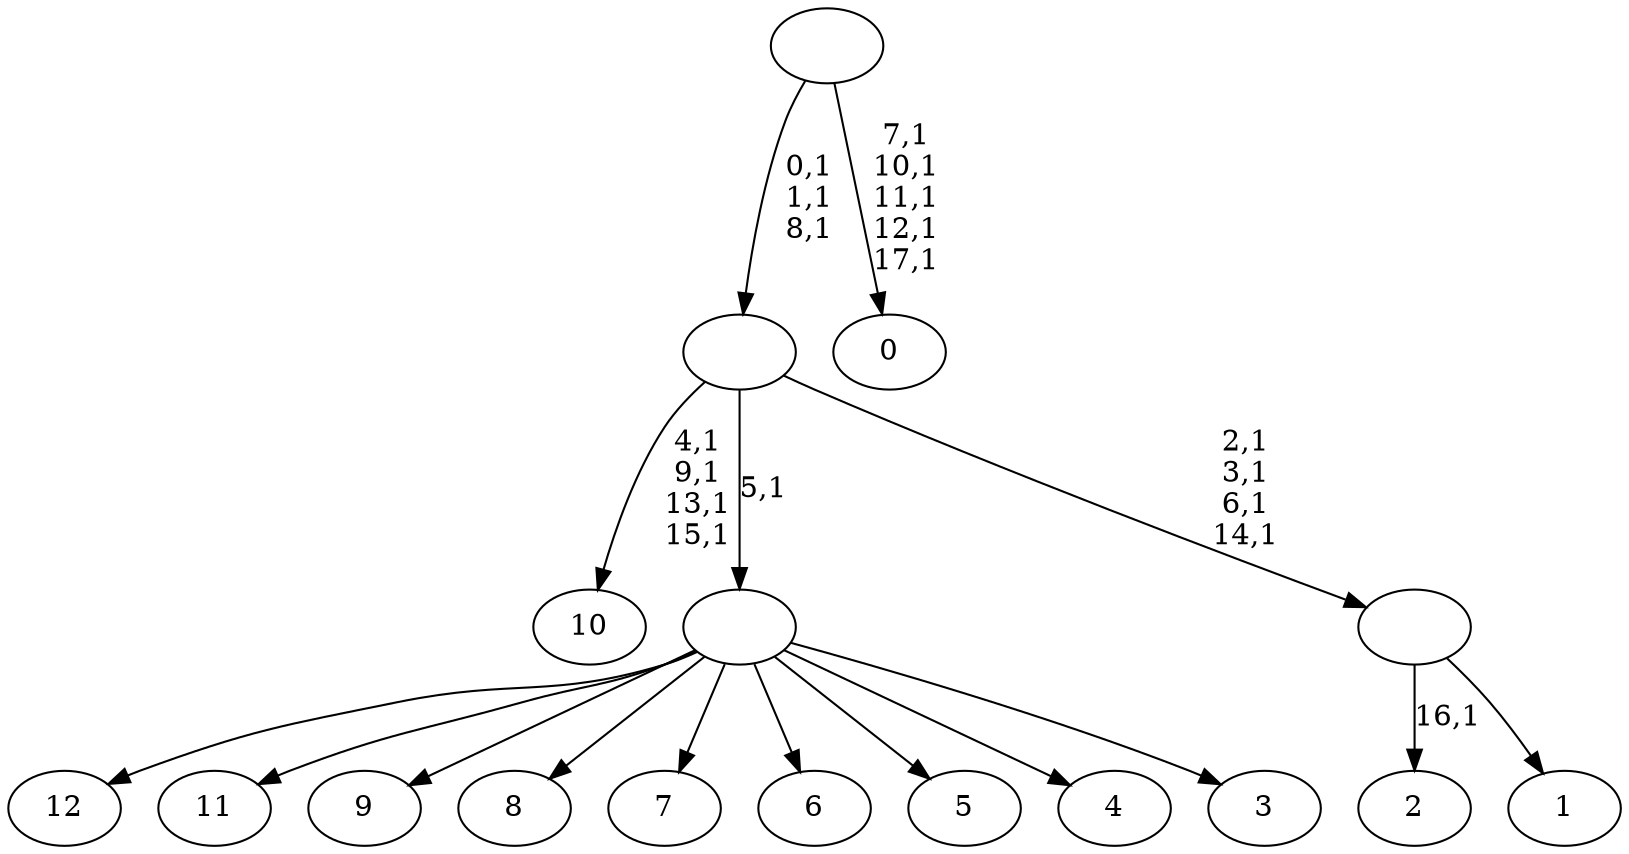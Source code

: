 digraph T {
	31 [label="12"]
	30 [label="11"]
	29 [label="10"]
	24 [label="9"]
	23 [label="8"]
	22 [label="7"]
	21 [label="6"]
	20 [label="5"]
	19 [label="4"]
	18 [label="3"]
	17 [label=""]
	16 [label="2"]
	14 [label="1"]
	13 [label=""]
	9 [label=""]
	6 [label="0"]
	0 [label=""]
	17 -> 31 [label=""]
	17 -> 30 [label=""]
	17 -> 24 [label=""]
	17 -> 23 [label=""]
	17 -> 22 [label=""]
	17 -> 21 [label=""]
	17 -> 20 [label=""]
	17 -> 19 [label=""]
	17 -> 18 [label=""]
	13 -> 16 [label="16,1"]
	13 -> 14 [label=""]
	9 -> 13 [label="2,1\n3,1\n6,1\n14,1"]
	9 -> 29 [label="4,1\n9,1\n13,1\n15,1"]
	9 -> 17 [label="5,1"]
	0 -> 6 [label="7,1\n10,1\n11,1\n12,1\n17,1"]
	0 -> 9 [label="0,1\n1,1\n8,1"]
}
